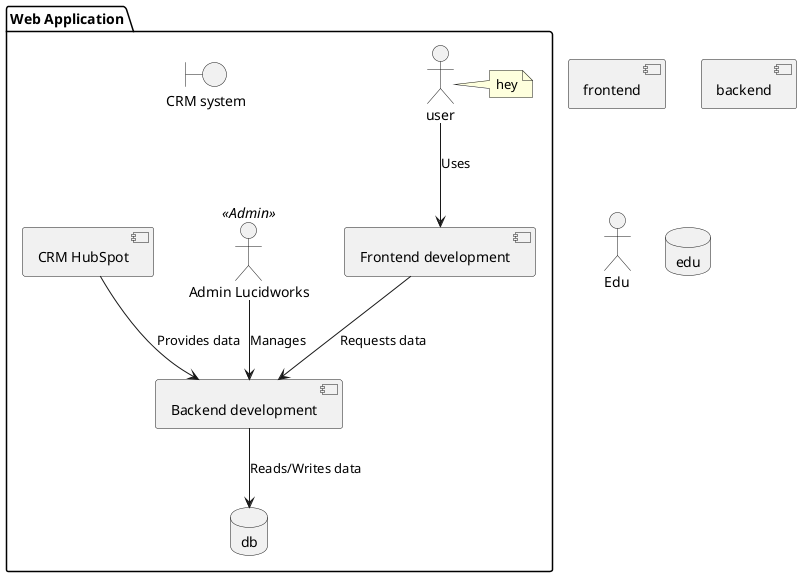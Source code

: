 @startuml

package "Web Application" {
    [Frontend] as "Frontend development"
    component Backend as "Backend development"
    Database db
    Actor user
    :AdminLucidworks: as "Admin Lucidworks" <<Admin>>


    '/ boundary and its shortcut below.
    boundary CRMSYSTEM as "CRM system"
    [CRMHUBSPOT] as "CRM HubSpot"


    user --> Frontend: Uses
    note right of user
      hey
    end note

    AdminLucidworks --> Backend: Manages
    Frontend --> Backend: Requests data
    CRMHUBSPOT --> Backend: Provides data
    Backend --> db: Reads/Writes data


}

[frontend]

[backend]

Actor Edu

database edu


@enduml